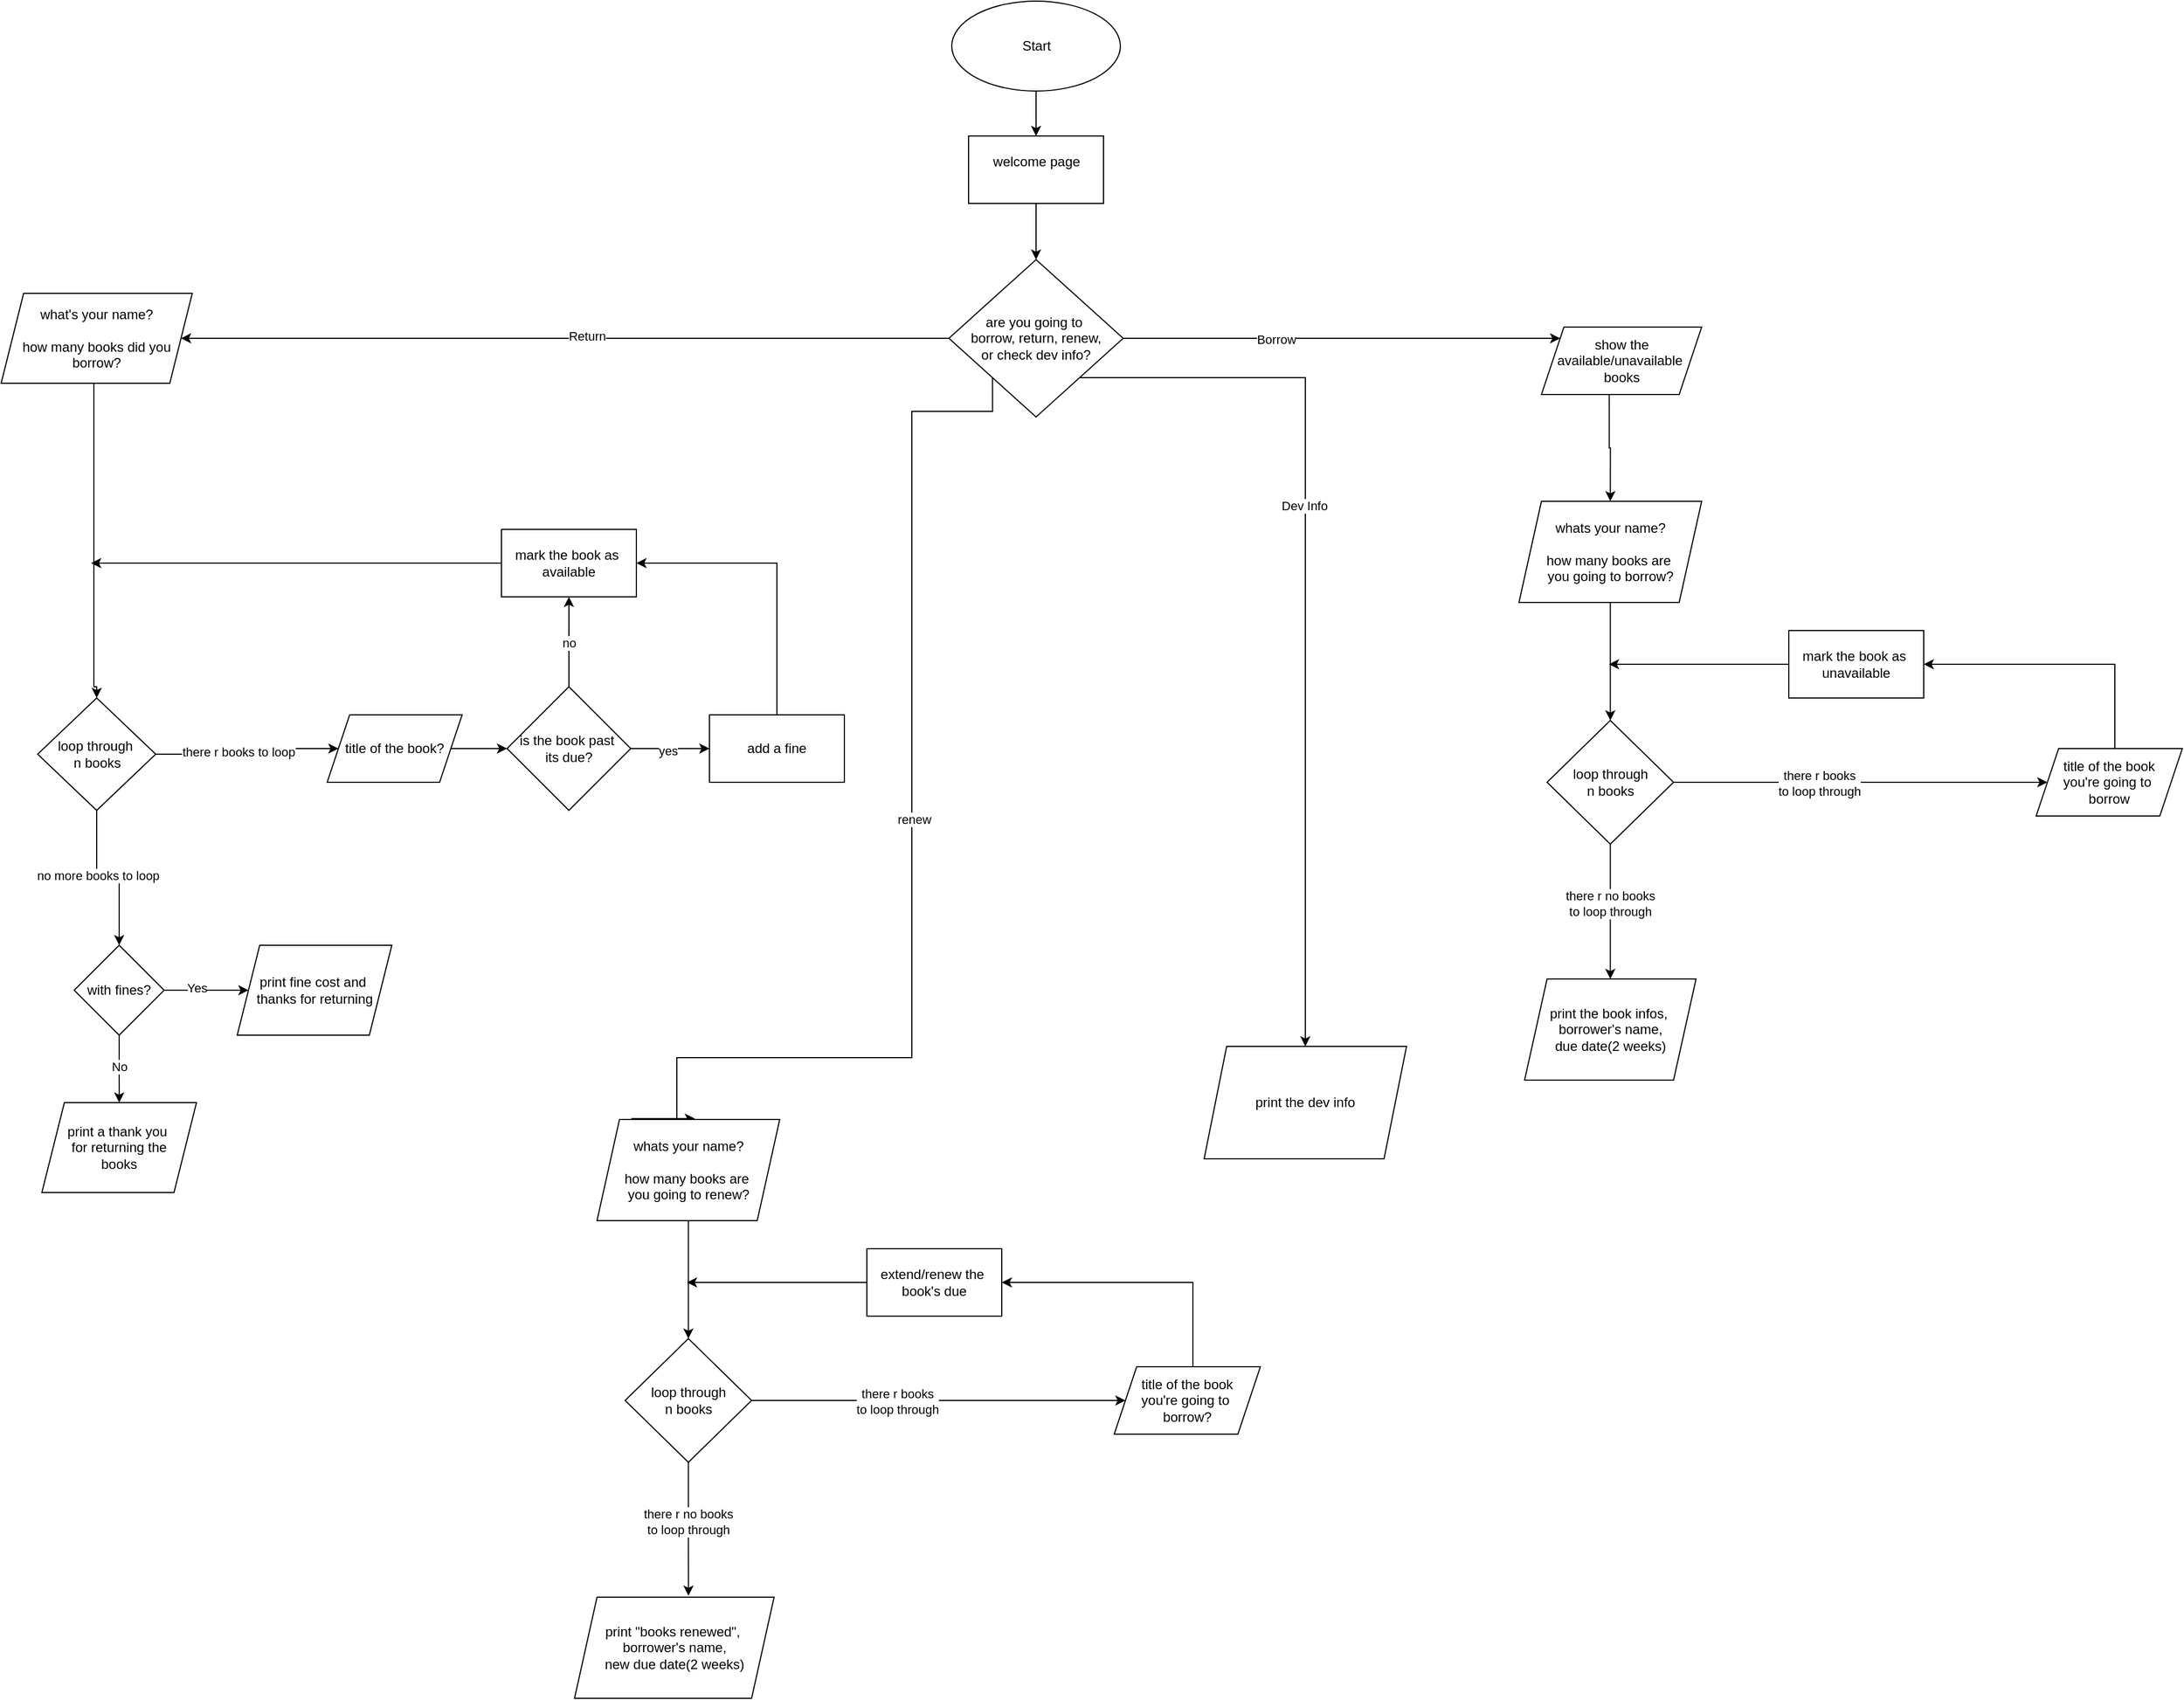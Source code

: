 <mxfile version="24.7.12">
  <diagram id="C5RBs43oDa-KdzZeNtuy" name="Page-1">
    <mxGraphModel dx="4000" dy="2160" grid="1" gridSize="10" guides="1" tooltips="1" connect="1" arrows="1" fold="1" page="1" pageScale="1" pageWidth="2000" pageHeight="1600" math="0" shadow="0">
      <root>
        <mxCell id="WIyWlLk6GJQsqaUBKTNV-0" />
        <mxCell id="WIyWlLk6GJQsqaUBKTNV-1" parent="WIyWlLk6GJQsqaUBKTNV-0" />
        <mxCell id="SnbYtqvOmOJBrR4244Wj-9" value="" style="edgeStyle=orthogonalEdgeStyle;rounded=0;orthogonalLoop=1;jettySize=auto;html=1;" edge="1" parent="WIyWlLk6GJQsqaUBKTNV-1" source="SnbYtqvOmOJBrR4244Wj-5" target="SnbYtqvOmOJBrR4244Wj-15">
          <mxGeometry relative="1" as="geometry">
            <mxPoint x="867.5" y="410" as="targetPoint" />
            <Array as="points">
              <mxPoint x="960" y="350" />
              <mxPoint x="960" y="350" />
            </Array>
          </mxGeometry>
        </mxCell>
        <mxCell id="SnbYtqvOmOJBrR4244Wj-10" value="Borrow" style="edgeLabel;html=1;align=center;verticalAlign=middle;resizable=0;points=[];" vertex="1" connectable="0" parent="SnbYtqvOmOJBrR4244Wj-9">
          <mxGeometry x="-0.302" y="-1" relative="1" as="geometry">
            <mxPoint as="offset" />
          </mxGeometry>
        </mxCell>
        <mxCell id="SnbYtqvOmOJBrR4244Wj-30" value="" style="edgeStyle=orthogonalEdgeStyle;rounded=0;orthogonalLoop=1;jettySize=auto;html=1;" edge="1" parent="WIyWlLk6GJQsqaUBKTNV-1" source="SnbYtqvOmOJBrR4244Wj-5" target="SnbYtqvOmOJBrR4244Wj-29">
          <mxGeometry relative="1" as="geometry" />
        </mxCell>
        <mxCell id="SnbYtqvOmOJBrR4244Wj-31" value="Return" style="edgeLabel;html=1;align=center;verticalAlign=middle;resizable=0;points=[];" vertex="1" connectable="0" parent="SnbYtqvOmOJBrR4244Wj-30">
          <mxGeometry x="-0.055" y="-2" relative="1" as="geometry">
            <mxPoint as="offset" />
          </mxGeometry>
        </mxCell>
        <mxCell id="SnbYtqvOmOJBrR4244Wj-33" value="" style="edgeStyle=orthogonalEdgeStyle;rounded=0;orthogonalLoop=1;jettySize=auto;html=1;entryX=0.5;entryY=0;entryDx=0;entryDy=0;" edge="1" parent="WIyWlLk6GJQsqaUBKTNV-1" target="SnbYtqvOmOJBrR4244Wj-32">
          <mxGeometry relative="1" as="geometry">
            <mxPoint x="162.5" y="350" as="sourcePoint" />
            <mxPoint x="167.5" y="630" as="targetPoint" />
            <Array as="points">
              <mxPoint x="162" y="630" />
              <mxPoint x="165" y="630" />
            </Array>
          </mxGeometry>
        </mxCell>
        <mxCell id="SnbYtqvOmOJBrR4244Wj-29" value="what&#39;s your name?&lt;div&gt;&lt;br&gt;&lt;div&gt;how many books did you borrow?&lt;/div&gt;&lt;/div&gt;" style="shape=parallelogram;perimeter=parallelogramPerimeter;whiteSpace=wrap;html=1;fixedSize=1;" vertex="1" parent="WIyWlLk6GJQsqaUBKTNV-1">
          <mxGeometry x="80" y="280" width="170" height="80" as="geometry" />
        </mxCell>
        <mxCell id="SnbYtqvOmOJBrR4244Wj-35" value="" style="edgeStyle=orthogonalEdgeStyle;rounded=0;orthogonalLoop=1;jettySize=auto;html=1;entryX=0;entryY=0.5;entryDx=0;entryDy=0;" edge="1" parent="WIyWlLk6GJQsqaUBKTNV-1" source="SnbYtqvOmOJBrR4244Wj-32" target="SnbYtqvOmOJBrR4244Wj-48">
          <mxGeometry relative="1" as="geometry">
            <mxPoint x="420" y="690" as="targetPoint" />
          </mxGeometry>
        </mxCell>
        <mxCell id="SnbYtqvOmOJBrR4244Wj-45" value="there r books to loop" style="edgeLabel;html=1;align=center;verticalAlign=middle;resizable=0;points=[];" vertex="1" connectable="0" parent="SnbYtqvOmOJBrR4244Wj-35">
          <mxGeometry x="-0.063" y="3" relative="1" as="geometry">
            <mxPoint as="offset" />
          </mxGeometry>
        </mxCell>
        <mxCell id="SnbYtqvOmOJBrR4244Wj-47" value="" style="edgeStyle=orthogonalEdgeStyle;rounded=0;orthogonalLoop=1;jettySize=auto;html=1;entryX=0.5;entryY=0;entryDx=0;entryDy=0;" edge="1" parent="WIyWlLk6GJQsqaUBKTNV-1" source="SnbYtqvOmOJBrR4244Wj-32" target="SnbYtqvOmOJBrR4244Wj-53">
          <mxGeometry relative="1" as="geometry" />
        </mxCell>
        <mxCell id="SnbYtqvOmOJBrR4244Wj-50" value="no more books to loop" style="edgeLabel;html=1;align=center;verticalAlign=middle;resizable=0;points=[];" vertex="1" connectable="0" parent="SnbYtqvOmOJBrR4244Wj-47">
          <mxGeometry x="-0.134" y="3" relative="1" as="geometry">
            <mxPoint y="1" as="offset" />
          </mxGeometry>
        </mxCell>
        <mxCell id="SnbYtqvOmOJBrR4244Wj-32" value="loop through&amp;nbsp;&lt;div&gt;n books&lt;/div&gt;" style="rhombus;whiteSpace=wrap;html=1;" vertex="1" parent="WIyWlLk6GJQsqaUBKTNV-1">
          <mxGeometry x="112.5" y="640" width="105" height="100" as="geometry" />
        </mxCell>
        <mxCell id="SnbYtqvOmOJBrR4244Wj-38" value="" style="edgeStyle=orthogonalEdgeStyle;rounded=0;orthogonalLoop=1;jettySize=auto;html=1;" edge="1" parent="WIyWlLk6GJQsqaUBKTNV-1" source="SnbYtqvOmOJBrR4244Wj-36" target="SnbYtqvOmOJBrR4244Wj-37">
          <mxGeometry relative="1" as="geometry" />
        </mxCell>
        <mxCell id="SnbYtqvOmOJBrR4244Wj-51" value="yes" style="edgeLabel;html=1;align=center;verticalAlign=middle;resizable=0;points=[];" vertex="1" connectable="0" parent="SnbYtqvOmOJBrR4244Wj-38">
          <mxGeometry x="-0.059" y="-2" relative="1" as="geometry">
            <mxPoint as="offset" />
          </mxGeometry>
        </mxCell>
        <mxCell id="SnbYtqvOmOJBrR4244Wj-43" style="edgeStyle=orthogonalEdgeStyle;rounded=0;orthogonalLoop=1;jettySize=auto;html=1;exitX=0.5;exitY=0;exitDx=0;exitDy=0;entryX=0.5;entryY=1;entryDx=0;entryDy=0;" edge="1" parent="WIyWlLk6GJQsqaUBKTNV-1" source="SnbYtqvOmOJBrR4244Wj-36" target="SnbYtqvOmOJBrR4244Wj-39">
          <mxGeometry relative="1" as="geometry" />
        </mxCell>
        <mxCell id="SnbYtqvOmOJBrR4244Wj-52" value="no" style="edgeLabel;html=1;align=center;verticalAlign=middle;resizable=0;points=[];" vertex="1" connectable="0" parent="SnbYtqvOmOJBrR4244Wj-43">
          <mxGeometry x="-0.024" relative="1" as="geometry">
            <mxPoint as="offset" />
          </mxGeometry>
        </mxCell>
        <mxCell id="SnbYtqvOmOJBrR4244Wj-36" value="is the book past&amp;nbsp;&lt;div&gt;its due?&lt;/div&gt;" style="rhombus;whiteSpace=wrap;html=1;" vertex="1" parent="WIyWlLk6GJQsqaUBKTNV-1">
          <mxGeometry x="530" y="630" width="110" height="110" as="geometry" />
        </mxCell>
        <mxCell id="SnbYtqvOmOJBrR4244Wj-42" style="edgeStyle=orthogonalEdgeStyle;rounded=0;orthogonalLoop=1;jettySize=auto;html=1;exitX=0.5;exitY=0;exitDx=0;exitDy=0;entryX=1;entryY=0.5;entryDx=0;entryDy=0;" edge="1" parent="WIyWlLk6GJQsqaUBKTNV-1" source="SnbYtqvOmOJBrR4244Wj-37" target="SnbYtqvOmOJBrR4244Wj-39">
          <mxGeometry relative="1" as="geometry">
            <mxPoint x="590" y="520" as="targetPoint" />
            <Array as="points">
              <mxPoint x="770" y="520" />
            </Array>
          </mxGeometry>
        </mxCell>
        <mxCell id="SnbYtqvOmOJBrR4244Wj-37" value="add a fine" style="whiteSpace=wrap;html=1;" vertex="1" parent="WIyWlLk6GJQsqaUBKTNV-1">
          <mxGeometry x="710" y="655" width="120" height="60" as="geometry" />
        </mxCell>
        <mxCell id="SnbYtqvOmOJBrR4244Wj-44" style="edgeStyle=orthogonalEdgeStyle;rounded=0;orthogonalLoop=1;jettySize=auto;html=1;exitX=0;exitY=0.5;exitDx=0;exitDy=0;" edge="1" parent="WIyWlLk6GJQsqaUBKTNV-1" source="SnbYtqvOmOJBrR4244Wj-39">
          <mxGeometry relative="1" as="geometry">
            <mxPoint x="160" y="520" as="targetPoint" />
          </mxGeometry>
        </mxCell>
        <mxCell id="SnbYtqvOmOJBrR4244Wj-39" value="mark the book as&amp;nbsp;&lt;div&gt;available&lt;/div&gt;" style="rounded=0;whiteSpace=wrap;html=1;" vertex="1" parent="WIyWlLk6GJQsqaUBKTNV-1">
          <mxGeometry x="525" y="490" width="120" height="60" as="geometry" />
        </mxCell>
        <mxCell id="SnbYtqvOmOJBrR4244Wj-46" value="print a thank you&amp;nbsp;&lt;div&gt;for returning the&lt;/div&gt;&lt;div&gt;books&lt;/div&gt;" style="shape=parallelogram;perimeter=parallelogramPerimeter;whiteSpace=wrap;html=1;fixedSize=1;" vertex="1" parent="WIyWlLk6GJQsqaUBKTNV-1">
          <mxGeometry x="116.25" y="1000" width="137.5" height="80" as="geometry" />
        </mxCell>
        <mxCell id="SnbYtqvOmOJBrR4244Wj-49" value="" style="edgeStyle=orthogonalEdgeStyle;rounded=0;orthogonalLoop=1;jettySize=auto;html=1;" edge="1" parent="WIyWlLk6GJQsqaUBKTNV-1" source="SnbYtqvOmOJBrR4244Wj-48" target="SnbYtqvOmOJBrR4244Wj-36">
          <mxGeometry relative="1" as="geometry" />
        </mxCell>
        <mxCell id="SnbYtqvOmOJBrR4244Wj-48" value="title of the book?" style="shape=parallelogram;perimeter=parallelogramPerimeter;whiteSpace=wrap;html=1;fixedSize=1;" vertex="1" parent="WIyWlLk6GJQsqaUBKTNV-1">
          <mxGeometry x="370" y="655" width="120" height="60" as="geometry" />
        </mxCell>
        <mxCell id="SnbYtqvOmOJBrR4244Wj-56" value="" style="edgeStyle=orthogonalEdgeStyle;rounded=0;orthogonalLoop=1;jettySize=auto;html=1;" edge="1" parent="WIyWlLk6GJQsqaUBKTNV-1" source="SnbYtqvOmOJBrR4244Wj-53" target="SnbYtqvOmOJBrR4244Wj-46">
          <mxGeometry relative="1" as="geometry" />
        </mxCell>
        <mxCell id="SnbYtqvOmOJBrR4244Wj-62" value="No" style="edgeLabel;html=1;align=center;verticalAlign=middle;resizable=0;points=[];" vertex="1" connectable="0" parent="SnbYtqvOmOJBrR4244Wj-56">
          <mxGeometry x="-0.067" relative="1" as="geometry">
            <mxPoint as="offset" />
          </mxGeometry>
        </mxCell>
        <mxCell id="SnbYtqvOmOJBrR4244Wj-59" value="" style="edgeStyle=orthogonalEdgeStyle;rounded=0;orthogonalLoop=1;jettySize=auto;html=1;" edge="1" parent="WIyWlLk6GJQsqaUBKTNV-1" source="SnbYtqvOmOJBrR4244Wj-53" target="SnbYtqvOmOJBrR4244Wj-58">
          <mxGeometry relative="1" as="geometry" />
        </mxCell>
        <mxCell id="SnbYtqvOmOJBrR4244Wj-60" value="Yes" style="edgeLabel;html=1;align=center;verticalAlign=middle;resizable=0;points=[];" vertex="1" connectable="0" parent="SnbYtqvOmOJBrR4244Wj-59">
          <mxGeometry x="-0.242" y="2" relative="1" as="geometry">
            <mxPoint as="offset" />
          </mxGeometry>
        </mxCell>
        <mxCell id="SnbYtqvOmOJBrR4244Wj-53" value="with fines?" style="rhombus;whiteSpace=wrap;html=1;" vertex="1" parent="WIyWlLk6GJQsqaUBKTNV-1">
          <mxGeometry x="145" y="860" width="80" height="80" as="geometry" />
        </mxCell>
        <mxCell id="SnbYtqvOmOJBrR4244Wj-54" value="" style="group" vertex="1" connectable="0" parent="WIyWlLk6GJQsqaUBKTNV-1">
          <mxGeometry x="1430" y="310" width="590" height="670" as="geometry" />
        </mxCell>
        <mxCell id="SnbYtqvOmOJBrR4244Wj-13" value="" style="edgeStyle=orthogonalEdgeStyle;rounded=0;orthogonalLoop=1;jettySize=auto;html=1;entryX=0.5;entryY=0;entryDx=0;entryDy=0;exitX=0.423;exitY=1.001;exitDx=0;exitDy=0;exitPerimeter=0;" edge="1" parent="SnbYtqvOmOJBrR4244Wj-54" source="SnbYtqvOmOJBrR4244Wj-15" target="SnbYtqvOmOJBrR4244Wj-14">
          <mxGeometry relative="1" as="geometry">
            <mxPoint x="-92.5" y="120.0" as="sourcePoint" />
            <mxPoint x="-92.5" y="180" as="targetPoint" />
          </mxGeometry>
        </mxCell>
        <mxCell id="SnbYtqvOmOJBrR4244Wj-17" value="" style="edgeStyle=orthogonalEdgeStyle;rounded=0;orthogonalLoop=1;jettySize=auto;html=1;" edge="1" parent="SnbYtqvOmOJBrR4244Wj-54" source="SnbYtqvOmOJBrR4244Wj-14" target="SnbYtqvOmOJBrR4244Wj-16">
          <mxGeometry relative="1" as="geometry" />
        </mxCell>
        <mxCell id="SnbYtqvOmOJBrR4244Wj-14" value="&lt;div&gt;whats your name?&lt;/div&gt;&lt;div&gt;&lt;br&gt;&lt;/div&gt;how many books are&amp;nbsp;&lt;div&gt;you going to borrow?&lt;/div&gt;" style="shape=parallelogram;perimeter=parallelogramPerimeter;whiteSpace=wrap;html=1;fixedSize=1;" vertex="1" parent="SnbYtqvOmOJBrR4244Wj-54">
          <mxGeometry y="155" width="162.5" height="90" as="geometry" />
        </mxCell>
        <mxCell id="SnbYtqvOmOJBrR4244Wj-15" value="show the available/unavailable&amp;nbsp;&lt;div&gt;books&lt;/div&gt;" style="shape=parallelogram;perimeter=parallelogramPerimeter;whiteSpace=wrap;html=1;fixedSize=1;" vertex="1" parent="SnbYtqvOmOJBrR4244Wj-54">
          <mxGeometry x="20" width="142.5" height="60" as="geometry" />
        </mxCell>
        <mxCell id="SnbYtqvOmOJBrR4244Wj-21" value="" style="edgeStyle=orthogonalEdgeStyle;rounded=0;orthogonalLoop=1;jettySize=auto;html=1;" edge="1" parent="SnbYtqvOmOJBrR4244Wj-54" source="SnbYtqvOmOJBrR4244Wj-16" target="SnbYtqvOmOJBrR4244Wj-20">
          <mxGeometry relative="1" as="geometry" />
        </mxCell>
        <mxCell id="SnbYtqvOmOJBrR4244Wj-23" value="there r books&lt;div&gt;to loop through&lt;/div&gt;" style="edgeLabel;html=1;align=center;verticalAlign=middle;resizable=0;points=[];" vertex="1" connectable="0" parent="SnbYtqvOmOJBrR4244Wj-21">
          <mxGeometry x="-0.221" y="-1" relative="1" as="geometry">
            <mxPoint as="offset" />
          </mxGeometry>
        </mxCell>
        <mxCell id="SnbYtqvOmOJBrR4244Wj-25" value="" style="edgeStyle=orthogonalEdgeStyle;rounded=0;orthogonalLoop=1;jettySize=auto;html=1;entryX=0.5;entryY=0;entryDx=0;entryDy=0;" edge="1" parent="SnbYtqvOmOJBrR4244Wj-54" source="SnbYtqvOmOJBrR4244Wj-16" target="SnbYtqvOmOJBrR4244Wj-27">
          <mxGeometry relative="1" as="geometry">
            <mxPoint x="-92.455" y="555" as="targetPoint" />
          </mxGeometry>
        </mxCell>
        <mxCell id="SnbYtqvOmOJBrR4244Wj-26" value="there r no books&lt;div&gt;to loop through&lt;/div&gt;" style="edgeLabel;html=1;align=center;verticalAlign=middle;resizable=0;points=[];" vertex="1" connectable="0" parent="SnbYtqvOmOJBrR4244Wj-25">
          <mxGeometry x="-0.114" y="-1" relative="1" as="geometry">
            <mxPoint as="offset" />
          </mxGeometry>
        </mxCell>
        <mxCell id="SnbYtqvOmOJBrR4244Wj-16" value="loop through&lt;div&gt;n books&lt;/div&gt;" style="rhombus;whiteSpace=wrap;html=1;" vertex="1" parent="SnbYtqvOmOJBrR4244Wj-54">
          <mxGeometry x="25" y="350" width="112.5" height="110" as="geometry" />
        </mxCell>
        <mxCell id="SnbYtqvOmOJBrR4244Wj-22" style="edgeStyle=orthogonalEdgeStyle;rounded=0;orthogonalLoop=1;jettySize=auto;html=1;exitX=0.5;exitY=0;exitDx=0;exitDy=0;entryX=1;entryY=0.5;entryDx=0;entryDy=0;" edge="1" parent="SnbYtqvOmOJBrR4244Wj-54" source="SnbYtqvOmOJBrR4244Wj-20" target="SnbYtqvOmOJBrR4244Wj-40">
          <mxGeometry relative="1" as="geometry">
            <mxPoint x="-90" y="300" as="targetPoint" />
            <Array as="points">
              <mxPoint x="530" y="375" />
              <mxPoint x="530" y="300" />
            </Array>
          </mxGeometry>
        </mxCell>
        <mxCell id="SnbYtqvOmOJBrR4244Wj-20" value="title of the book&lt;div&gt;you&#39;re going to&amp;nbsp;&lt;/div&gt;&lt;div&gt;borrow&lt;/div&gt;" style="shape=parallelogram;perimeter=parallelogramPerimeter;whiteSpace=wrap;html=1;fixedSize=1;" vertex="1" parent="SnbYtqvOmOJBrR4244Wj-54">
          <mxGeometry x="460" y="375" width="130" height="60" as="geometry" />
        </mxCell>
        <mxCell id="SnbYtqvOmOJBrR4244Wj-27" value="print the book infos,&amp;nbsp;&lt;div&gt;borrower&#39;s name,&lt;/div&gt;&lt;div&gt;due date(2 weeks)&lt;/div&gt;" style="shape=parallelogram;perimeter=parallelogramPerimeter;whiteSpace=wrap;html=1;fixedSize=1;" vertex="1" parent="SnbYtqvOmOJBrR4244Wj-54">
          <mxGeometry x="5" y="580" width="152.5" height="90" as="geometry" />
        </mxCell>
        <mxCell id="SnbYtqvOmOJBrR4244Wj-41" style="edgeStyle=orthogonalEdgeStyle;rounded=0;orthogonalLoop=1;jettySize=auto;html=1;exitX=0;exitY=0.5;exitDx=0;exitDy=0;" edge="1" parent="SnbYtqvOmOJBrR4244Wj-54" source="SnbYtqvOmOJBrR4244Wj-40">
          <mxGeometry relative="1" as="geometry">
            <mxPoint x="80" y="300" as="targetPoint" />
          </mxGeometry>
        </mxCell>
        <mxCell id="SnbYtqvOmOJBrR4244Wj-40" value="mark the book as&amp;nbsp;&lt;div&gt;unavailable&lt;/div&gt;" style="rounded=0;whiteSpace=wrap;html=1;" vertex="1" parent="SnbYtqvOmOJBrR4244Wj-54">
          <mxGeometry x="240" y="270" width="120" height="60" as="geometry" />
        </mxCell>
        <mxCell id="SnbYtqvOmOJBrR4244Wj-55" value="" style="group" vertex="1" connectable="0" parent="WIyWlLk6GJQsqaUBKTNV-1">
          <mxGeometry x="923" y="20" width="155" height="370" as="geometry" />
        </mxCell>
        <mxCell id="SnbYtqvOmOJBrR4244Wj-4" value="" style="edgeStyle=orthogonalEdgeStyle;rounded=0;orthogonalLoop=1;jettySize=auto;html=1;" edge="1" parent="SnbYtqvOmOJBrR4244Wj-55" source="SnbYtqvOmOJBrR4244Wj-0" target="SnbYtqvOmOJBrR4244Wj-2">
          <mxGeometry relative="1" as="geometry" />
        </mxCell>
        <mxCell id="SnbYtqvOmOJBrR4244Wj-0" value="Start" style="ellipse;whiteSpace=wrap;html=1;" vertex="1" parent="SnbYtqvOmOJBrR4244Wj-55">
          <mxGeometry x="2.5" width="150" height="80" as="geometry" />
        </mxCell>
        <mxCell id="SnbYtqvOmOJBrR4244Wj-6" value="" style="edgeStyle=orthogonalEdgeStyle;rounded=0;orthogonalLoop=1;jettySize=auto;html=1;" edge="1" parent="SnbYtqvOmOJBrR4244Wj-55" source="SnbYtqvOmOJBrR4244Wj-2" target="SnbYtqvOmOJBrR4244Wj-5">
          <mxGeometry relative="1" as="geometry" />
        </mxCell>
        <mxCell id="SnbYtqvOmOJBrR4244Wj-2" value="welcome page&lt;div&gt;&lt;br&gt;&lt;/div&gt;" style="rounded=0;whiteSpace=wrap;html=1;" vertex="1" parent="SnbYtqvOmOJBrR4244Wj-55">
          <mxGeometry x="17.5" y="120" width="120" height="60" as="geometry" />
        </mxCell>
        <mxCell id="SnbYtqvOmOJBrR4244Wj-5" value="are you going to&amp;nbsp;&lt;div&gt;borrow,&amp;nbsp;&lt;span style=&quot;background-color: initial;&quot;&gt;return, renew,&lt;/span&gt;&lt;/div&gt;&lt;div&gt;&lt;span style=&quot;background-color: initial;&quot;&gt;or check dev info?&lt;/span&gt;&lt;/div&gt;" style="rhombus;whiteSpace=wrap;html=1;" vertex="1" parent="SnbYtqvOmOJBrR4244Wj-55">
          <mxGeometry y="230" width="155" height="140" as="geometry" />
        </mxCell>
        <mxCell id="SnbYtqvOmOJBrR4244Wj-58" value="print fine cost and&amp;nbsp;&lt;div&gt;thanks for returning&lt;/div&gt;" style="shape=parallelogram;perimeter=parallelogramPerimeter;whiteSpace=wrap;html=1;fixedSize=1;" vertex="1" parent="WIyWlLk6GJQsqaUBKTNV-1">
          <mxGeometry x="290" y="860" width="137.5" height="80" as="geometry" />
        </mxCell>
        <mxCell id="SnbYtqvOmOJBrR4244Wj-64" value="print the dev info" style="shape=parallelogram;perimeter=parallelogramPerimeter;whiteSpace=wrap;html=1;fixedSize=1;" vertex="1" parent="WIyWlLk6GJQsqaUBKTNV-1">
          <mxGeometry x="1150" y="950" width="180" height="100" as="geometry" />
        </mxCell>
        <mxCell id="SnbYtqvOmOJBrR4244Wj-63" style="edgeStyle=orthogonalEdgeStyle;rounded=0;orthogonalLoop=1;jettySize=auto;html=1;exitX=1;exitY=1;exitDx=0;exitDy=0;entryX=0.5;entryY=0;entryDx=0;entryDy=0;" edge="1" parent="WIyWlLk6GJQsqaUBKTNV-1" source="SnbYtqvOmOJBrR4244Wj-5" target="SnbYtqvOmOJBrR4244Wj-64">
          <mxGeometry relative="1" as="geometry">
            <mxPoint x="1140" y="912.27" as="targetPoint" />
          </mxGeometry>
        </mxCell>
        <mxCell id="SnbYtqvOmOJBrR4244Wj-66" value="Dev Info" style="edgeLabel;html=1;align=center;verticalAlign=middle;resizable=0;points=[];" vertex="1" connectable="0" parent="SnbYtqvOmOJBrR4244Wj-63">
          <mxGeometry x="-0.21" y="-1" relative="1" as="geometry">
            <mxPoint as="offset" />
          </mxGeometry>
        </mxCell>
        <mxCell id="SnbYtqvOmOJBrR4244Wj-65" style="edgeStyle=orthogonalEdgeStyle;rounded=0;orthogonalLoop=1;jettySize=auto;html=1;exitX=0;exitY=1;exitDx=0;exitDy=0;entryX=0.536;entryY=-0.008;entryDx=0;entryDy=0;entryPerimeter=0;" edge="1" parent="WIyWlLk6GJQsqaUBKTNV-1" source="SnbYtqvOmOJBrR4244Wj-5" target="SnbYtqvOmOJBrR4244Wj-73">
          <mxGeometry relative="1" as="geometry">
            <mxPoint x="628.75" y="1020" as="targetPoint" />
            <Array as="points">
              <mxPoint x="962" y="385" />
              <mxPoint x="890" y="385" />
              <mxPoint x="890" y="960" />
              <mxPoint x="681" y="960" />
              <mxPoint x="681" y="1035" />
              <mxPoint x="641" y="1035" />
              <mxPoint x="641" y="1014" />
            </Array>
          </mxGeometry>
        </mxCell>
        <mxCell id="SnbYtqvOmOJBrR4244Wj-67" value="renew" style="edgeLabel;html=1;align=center;verticalAlign=middle;resizable=0;points=[];" vertex="1" connectable="0" parent="SnbYtqvOmOJBrR4244Wj-65">
          <mxGeometry x="-0.138" y="2" relative="1" as="geometry">
            <mxPoint as="offset" />
          </mxGeometry>
        </mxCell>
        <mxCell id="SnbYtqvOmOJBrR4244Wj-70" value="" style="group" vertex="1" connectable="0" parent="WIyWlLk6GJQsqaUBKTNV-1">
          <mxGeometry x="610" y="860" width="590" height="670" as="geometry" />
        </mxCell>
        <mxCell id="SnbYtqvOmOJBrR4244Wj-72" value="" style="edgeStyle=orthogonalEdgeStyle;rounded=0;orthogonalLoop=1;jettySize=auto;html=1;" edge="1" parent="SnbYtqvOmOJBrR4244Wj-70" source="SnbYtqvOmOJBrR4244Wj-73" target="SnbYtqvOmOJBrR4244Wj-79">
          <mxGeometry relative="1" as="geometry" />
        </mxCell>
        <mxCell id="SnbYtqvOmOJBrR4244Wj-73" value="&lt;div&gt;whats your name?&lt;/div&gt;&lt;div&gt;&lt;br&gt;&lt;/div&gt;how many books are&amp;nbsp;&lt;div&gt;you going to renew?&lt;/div&gt;" style="shape=parallelogram;perimeter=parallelogramPerimeter;whiteSpace=wrap;html=1;fixedSize=1;" vertex="1" parent="SnbYtqvOmOJBrR4244Wj-70">
          <mxGeometry y="155" width="162.5" height="90" as="geometry" />
        </mxCell>
        <mxCell id="SnbYtqvOmOJBrR4244Wj-75" value="" style="edgeStyle=orthogonalEdgeStyle;rounded=0;orthogonalLoop=1;jettySize=auto;html=1;" edge="1" parent="SnbYtqvOmOJBrR4244Wj-70" source="SnbYtqvOmOJBrR4244Wj-79" target="SnbYtqvOmOJBrR4244Wj-81">
          <mxGeometry relative="1" as="geometry" />
        </mxCell>
        <mxCell id="SnbYtqvOmOJBrR4244Wj-76" value="there r books&lt;div&gt;to loop through&lt;/div&gt;" style="edgeLabel;html=1;align=center;verticalAlign=middle;resizable=0;points=[];" vertex="1" connectable="0" parent="SnbYtqvOmOJBrR4244Wj-75">
          <mxGeometry x="-0.221" y="-1" relative="1" as="geometry">
            <mxPoint as="offset" />
          </mxGeometry>
        </mxCell>
        <mxCell id="SnbYtqvOmOJBrR4244Wj-77" value="" style="edgeStyle=orthogonalEdgeStyle;rounded=0;orthogonalLoop=1;jettySize=auto;html=1;entryX=0.571;entryY=-0.014;entryDx=0;entryDy=0;entryPerimeter=0;" edge="1" parent="SnbYtqvOmOJBrR4244Wj-70" source="SnbYtqvOmOJBrR4244Wj-79" target="SnbYtqvOmOJBrR4244Wj-82">
          <mxGeometry relative="1" as="geometry">
            <mxPoint x="-92.455" y="555" as="targetPoint" />
          </mxGeometry>
        </mxCell>
        <mxCell id="SnbYtqvOmOJBrR4244Wj-78" value="there r no books&lt;div&gt;to loop through&lt;/div&gt;" style="edgeLabel;html=1;align=center;verticalAlign=middle;resizable=0;points=[];" vertex="1" connectable="0" parent="SnbYtqvOmOJBrR4244Wj-77">
          <mxGeometry x="-0.114" y="-1" relative="1" as="geometry">
            <mxPoint as="offset" />
          </mxGeometry>
        </mxCell>
        <mxCell id="SnbYtqvOmOJBrR4244Wj-79" value="loop through&lt;div&gt;n books&lt;/div&gt;" style="rhombus;whiteSpace=wrap;html=1;" vertex="1" parent="SnbYtqvOmOJBrR4244Wj-70">
          <mxGeometry x="25" y="350" width="112.5" height="110" as="geometry" />
        </mxCell>
        <mxCell id="SnbYtqvOmOJBrR4244Wj-80" style="edgeStyle=orthogonalEdgeStyle;rounded=0;orthogonalLoop=1;jettySize=auto;html=1;exitX=0.5;exitY=0;exitDx=0;exitDy=0;entryX=1;entryY=0.5;entryDx=0;entryDy=0;" edge="1" parent="SnbYtqvOmOJBrR4244Wj-70" source="SnbYtqvOmOJBrR4244Wj-81" target="SnbYtqvOmOJBrR4244Wj-84">
          <mxGeometry relative="1" as="geometry">
            <mxPoint x="-90" y="300" as="targetPoint" />
            <Array as="points">
              <mxPoint x="530" y="375" />
              <mxPoint x="530" y="300" />
            </Array>
          </mxGeometry>
        </mxCell>
        <mxCell id="SnbYtqvOmOJBrR4244Wj-81" value="title of the book&lt;div&gt;you&#39;re going to&amp;nbsp;&lt;/div&gt;&lt;div&gt;borrow?&lt;/div&gt;" style="shape=parallelogram;perimeter=parallelogramPerimeter;whiteSpace=wrap;html=1;fixedSize=1;" vertex="1" parent="SnbYtqvOmOJBrR4244Wj-70">
          <mxGeometry x="460" y="375" width="130" height="60" as="geometry" />
        </mxCell>
        <mxCell id="SnbYtqvOmOJBrR4244Wj-82" value="print &quot;books renewed&quot;,&amp;nbsp;&lt;div&gt;borrower&#39;s name,&lt;/div&gt;&lt;div&gt;new due date(2 weeks)&lt;/div&gt;" style="shape=parallelogram;perimeter=parallelogramPerimeter;whiteSpace=wrap;html=1;fixedSize=1;" vertex="1" parent="SnbYtqvOmOJBrR4244Wj-70">
          <mxGeometry x="-20" y="580" width="177.5" height="90" as="geometry" />
        </mxCell>
        <mxCell id="SnbYtqvOmOJBrR4244Wj-83" style="edgeStyle=orthogonalEdgeStyle;rounded=0;orthogonalLoop=1;jettySize=auto;html=1;exitX=0;exitY=0.5;exitDx=0;exitDy=0;" edge="1" parent="SnbYtqvOmOJBrR4244Wj-70" source="SnbYtqvOmOJBrR4244Wj-84">
          <mxGeometry relative="1" as="geometry">
            <mxPoint x="80" y="300" as="targetPoint" />
          </mxGeometry>
        </mxCell>
        <mxCell id="SnbYtqvOmOJBrR4244Wj-84" value="extend/renew the&amp;nbsp;&lt;div&gt;book&#39;s due&lt;/div&gt;" style="rounded=0;whiteSpace=wrap;html=1;" vertex="1" parent="SnbYtqvOmOJBrR4244Wj-70">
          <mxGeometry x="240" y="270" width="120" height="60" as="geometry" />
        </mxCell>
      </root>
    </mxGraphModel>
  </diagram>
</mxfile>
